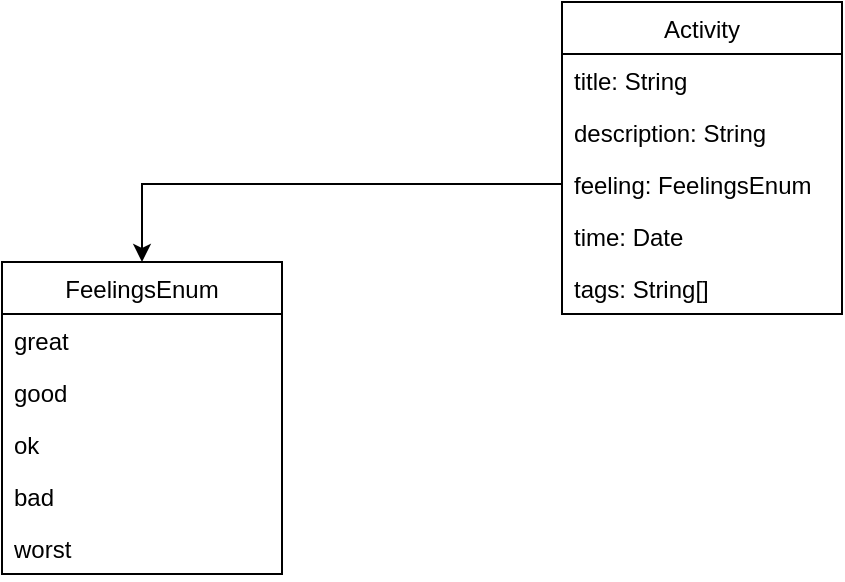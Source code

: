 <mxfile version="14.2.4" type="embed">
    <diagram id="OKBLkfgxcP-Qym9tp_dg" name="Page-1">
        <mxGraphModel dx="1204" dy="677" grid="1" gridSize="10" guides="1" tooltips="1" connect="1" arrows="1" fold="1" page="0" pageScale="1" pageWidth="850" pageHeight="1100" math="0" shadow="0">
            <root>
                <mxCell id="0"/>
                <mxCell id="1" parent="0"/>
                <mxCell id="e7hnFMD3HLCHOGBJuJfQ-1" value="Activity" style="swimlane;fontStyle=0;childLayout=stackLayout;horizontal=1;startSize=26;fillColor=none;horizontalStack=0;resizeParent=1;resizeParentMax=0;resizeLast=0;collapsible=1;marginBottom=0;" parent="1" vertex="1">
                    <mxGeometry x="420" y="190" width="140" height="156" as="geometry"/>
                </mxCell>
                <mxCell id="e7hnFMD3HLCHOGBJuJfQ-2" value="title: String" style="text;strokeColor=none;fillColor=none;align=left;verticalAlign=top;spacingLeft=4;spacingRight=4;overflow=hidden;rotatable=0;points=[[0,0.5],[1,0.5]];portConstraint=eastwest;" parent="e7hnFMD3HLCHOGBJuJfQ-1" vertex="1">
                    <mxGeometry y="26" width="140" height="26" as="geometry"/>
                </mxCell>
                <mxCell id="e7hnFMD3HLCHOGBJuJfQ-3" value="description: String" style="text;strokeColor=none;fillColor=none;align=left;verticalAlign=top;spacingLeft=4;spacingRight=4;overflow=hidden;rotatable=0;points=[[0,0.5],[1,0.5]];portConstraint=eastwest;" parent="e7hnFMD3HLCHOGBJuJfQ-1" vertex="1">
                    <mxGeometry y="52" width="140" height="26" as="geometry"/>
                </mxCell>
                <mxCell id="e7hnFMD3HLCHOGBJuJfQ-4" value="feeling: FeelingsEnum" style="text;strokeColor=none;fillColor=none;align=left;verticalAlign=top;spacingLeft=4;spacingRight=4;overflow=hidden;rotatable=0;points=[[0,0.5],[1,0.5]];portConstraint=eastwest;" parent="e7hnFMD3HLCHOGBJuJfQ-1" vertex="1">
                    <mxGeometry y="78" width="140" height="26" as="geometry"/>
                </mxCell>
                <mxCell id="e7hnFMD3HLCHOGBJuJfQ-5" value="time: Date" style="text;strokeColor=none;fillColor=none;align=left;verticalAlign=top;spacingLeft=4;spacingRight=4;overflow=hidden;rotatable=0;points=[[0,0.5],[1,0.5]];portConstraint=eastwest;" parent="e7hnFMD3HLCHOGBJuJfQ-1" vertex="1">
                    <mxGeometry y="104" width="140" height="26" as="geometry"/>
                </mxCell>
                <mxCell id="2" value="tags: String[]" style="text;strokeColor=none;fillColor=none;align=left;verticalAlign=top;spacingLeft=4;spacingRight=4;overflow=hidden;rotatable=0;points=[[0,0.5],[1,0.5]];portConstraint=eastwest;" vertex="1" parent="e7hnFMD3HLCHOGBJuJfQ-1">
                    <mxGeometry y="130" width="140" height="26" as="geometry"/>
                </mxCell>
                <mxCell id="e7hnFMD3HLCHOGBJuJfQ-6" value="FeelingsEnum" style="swimlane;fontStyle=0;childLayout=stackLayout;horizontal=1;startSize=26;fillColor=none;horizontalStack=0;resizeParent=1;resizeParentMax=0;resizeLast=0;collapsible=1;marginBottom=0;" parent="1" vertex="1">
                    <mxGeometry x="140" y="320" width="140" height="156" as="geometry"/>
                </mxCell>
                <mxCell id="e7hnFMD3HLCHOGBJuJfQ-7" value="great" style="text;strokeColor=none;fillColor=none;align=left;verticalAlign=top;spacingLeft=4;spacingRight=4;overflow=hidden;rotatable=0;points=[[0,0.5],[1,0.5]];portConstraint=eastwest;" parent="e7hnFMD3HLCHOGBJuJfQ-6" vertex="1">
                    <mxGeometry y="26" width="140" height="26" as="geometry"/>
                </mxCell>
                <mxCell id="e7hnFMD3HLCHOGBJuJfQ-8" value="good" style="text;strokeColor=none;fillColor=none;align=left;verticalAlign=top;spacingLeft=4;spacingRight=4;overflow=hidden;rotatable=0;points=[[0,0.5],[1,0.5]];portConstraint=eastwest;" parent="e7hnFMD3HLCHOGBJuJfQ-6" vertex="1">
                    <mxGeometry y="52" width="140" height="26" as="geometry"/>
                </mxCell>
                <mxCell id="e7hnFMD3HLCHOGBJuJfQ-9" value="ok" style="text;strokeColor=none;fillColor=none;align=left;verticalAlign=top;spacingLeft=4;spacingRight=4;overflow=hidden;rotatable=0;points=[[0,0.5],[1,0.5]];portConstraint=eastwest;" parent="e7hnFMD3HLCHOGBJuJfQ-6" vertex="1">
                    <mxGeometry y="78" width="140" height="26" as="geometry"/>
                </mxCell>
                <mxCell id="e7hnFMD3HLCHOGBJuJfQ-10" value="bad" style="text;strokeColor=none;fillColor=none;align=left;verticalAlign=top;spacingLeft=4;spacingRight=4;overflow=hidden;rotatable=0;points=[[0,0.5],[1,0.5]];portConstraint=eastwest;" parent="e7hnFMD3HLCHOGBJuJfQ-6" vertex="1">
                    <mxGeometry y="104" width="140" height="26" as="geometry"/>
                </mxCell>
                <mxCell id="e7hnFMD3HLCHOGBJuJfQ-11" value="worst" style="text;strokeColor=none;fillColor=none;align=left;verticalAlign=top;spacingLeft=4;spacingRight=4;overflow=hidden;rotatable=0;points=[[0,0.5],[1,0.5]];portConstraint=eastwest;" parent="e7hnFMD3HLCHOGBJuJfQ-6" vertex="1">
                    <mxGeometry y="130" width="140" height="26" as="geometry"/>
                </mxCell>
                <mxCell id="e7hnFMD3HLCHOGBJuJfQ-12" style="edgeStyle=orthogonalEdgeStyle;rounded=0;orthogonalLoop=1;jettySize=auto;html=1;entryX=0.5;entryY=0;entryDx=0;entryDy=0;" parent="1" source="e7hnFMD3HLCHOGBJuJfQ-4" target="e7hnFMD3HLCHOGBJuJfQ-6" edge="1">
                    <mxGeometry relative="1" as="geometry"/>
                </mxCell>
            </root>
        </mxGraphModel>
    </diagram>
</mxfile>